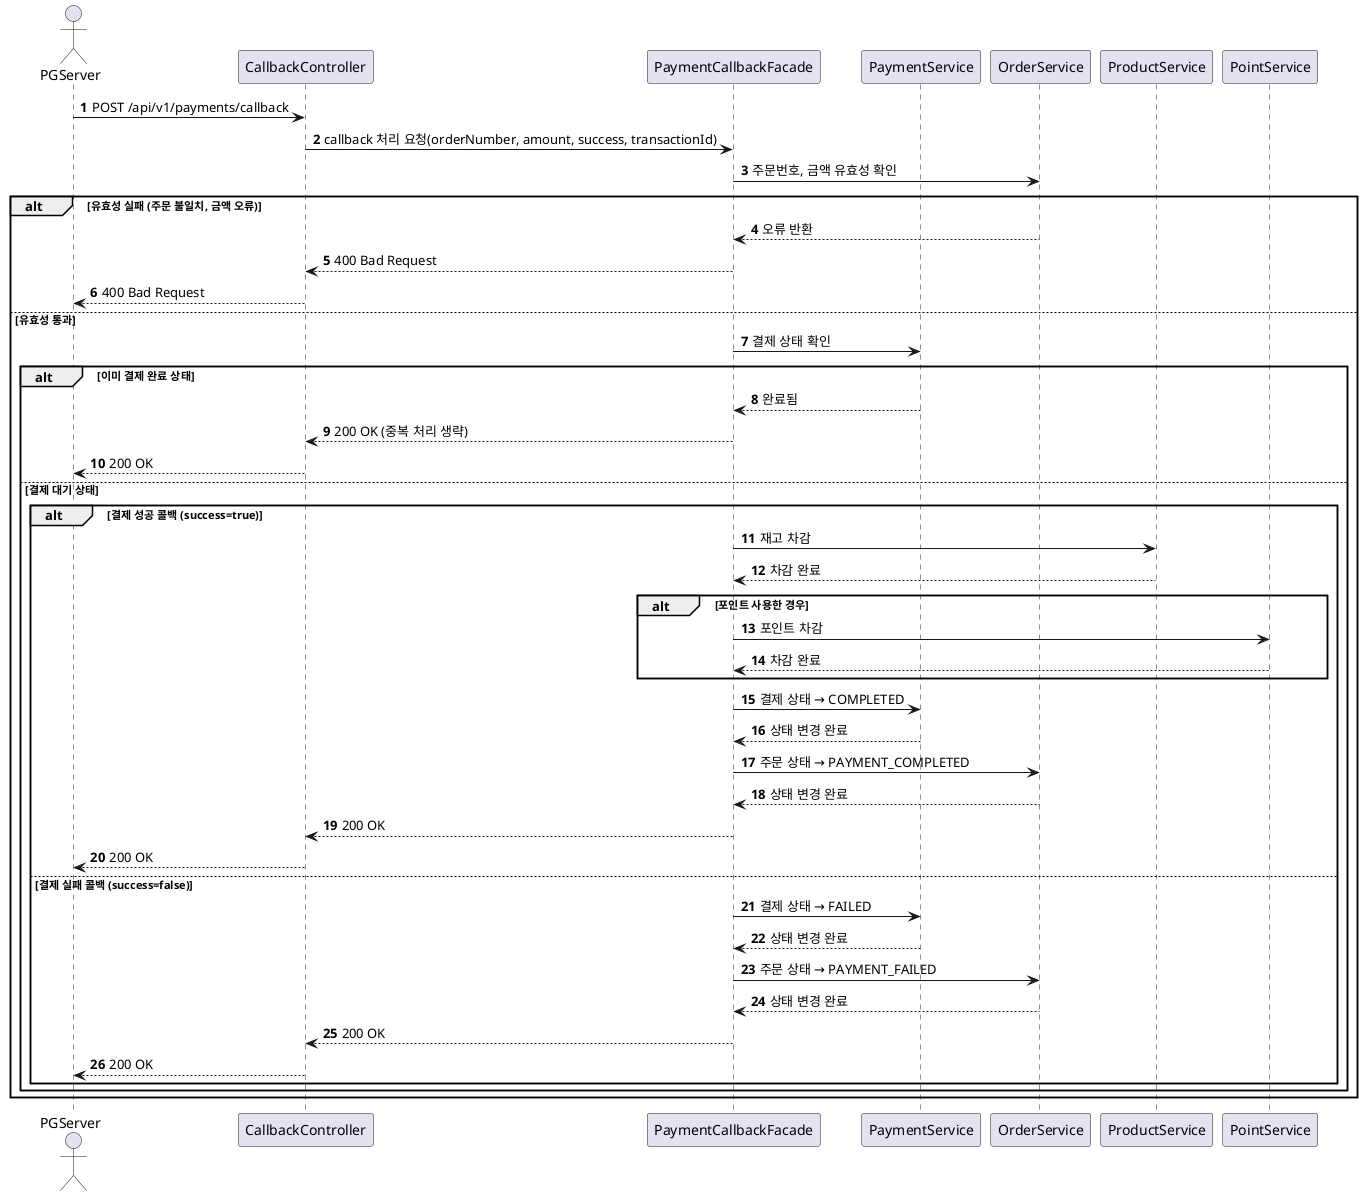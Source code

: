 @startuml
'https://plantuml.com/sequence-diagram

autonumber

actor PGServer
participant CallbackController
participant PaymentCallbackFacade
participant PaymentService
participant OrderService
participant ProductService
participant PointService

PGServer -> CallbackController : POST /api/v1/payments/callback
CallbackController -> PaymentCallbackFacade : callback 처리 요청(orderNumber, amount, success, transactionId)

PaymentCallbackFacade -> OrderService : 주문번호, 금액 유효성 확인
alt 유효성 실패 (주문 불일치, 금액 오류)
    OrderService --> PaymentCallbackFacade : 오류 반환
    PaymentCallbackFacade --> CallbackController : 400 Bad Request
    CallbackController --> PGServer : 400 Bad Request
else 유효성 통과
    PaymentCallbackFacade -> PaymentService : 결제 상태 확인
    alt 이미 결제 완료 상태
        PaymentService --> PaymentCallbackFacade : 완료됨
        PaymentCallbackFacade --> CallbackController : 200 OK (중복 처리 생략)
        CallbackController --> PGServer : 200 OK
    else 결제 대기 상태
        alt 결제 성공 콜백 (success=true)
            PaymentCallbackFacade -> ProductService : 재고 차감
            ProductService --> PaymentCallbackFacade : 차감 완료
            
            alt 포인트 사용한 경우
                PaymentCallbackFacade -> PointService : 포인트 차감
                PointService --> PaymentCallbackFacade : 차감 완료
            end
            
            PaymentCallbackFacade -> PaymentService : 결제 상태 → COMPLETED
            PaymentService --> PaymentCallbackFacade : 상태 변경 완료
            
            PaymentCallbackFacade -> OrderService : 주문 상태 → PAYMENT_COMPLETED
            OrderService --> PaymentCallbackFacade : 상태 변경 완료
            
            PaymentCallbackFacade --> CallbackController : 200 OK
            CallbackController --> PGServer : 200 OK
            
        else 결제 실패 콜백 (success=false)
            PaymentCallbackFacade -> PaymentService : 결제 상태 → FAILED
            PaymentService --> PaymentCallbackFacade : 상태 변경 완료
            
            PaymentCallbackFacade -> OrderService : 주문 상태 → PAYMENT_FAILED
            OrderService --> PaymentCallbackFacade : 상태 변경 완료
            
            PaymentCallbackFacade --> CallbackController : 200 OK
            CallbackController --> PGServer : 200 OK
        end
    end
end
@enduml
